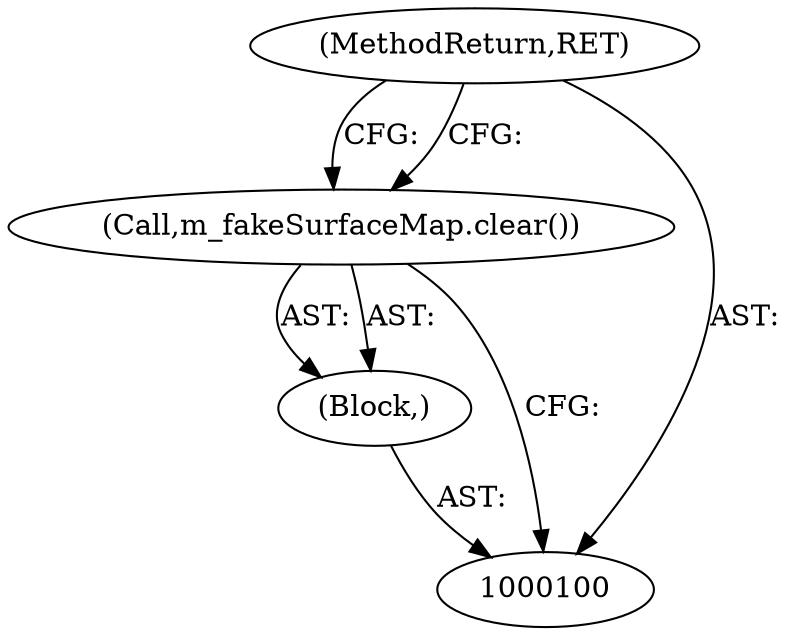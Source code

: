 digraph "1_Chrome_a3987c8b93d3abbba6ea4e438493bf996fff66b7_11" {
"1000103" [label="(MethodReturn,RET)"];
"1000101" [label="(Block,)"];
"1000102" [label="(Call,m_fakeSurfaceMap.clear())"];
"1000103" -> "1000100"  [label="AST: "];
"1000103" -> "1000102"  [label="CFG: "];
"1000101" -> "1000100"  [label="AST: "];
"1000102" -> "1000101"  [label="AST: "];
"1000102" -> "1000101"  [label="AST: "];
"1000102" -> "1000100"  [label="CFG: "];
"1000103" -> "1000102"  [label="CFG: "];
}
